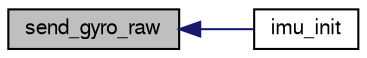 digraph "send_gyro_raw"
{
  edge [fontname="FreeSans",fontsize="10",labelfontname="FreeSans",labelfontsize="10"];
  node [fontname="FreeSans",fontsize="10",shape=record];
  rankdir="LR";
  Node1 [label="send_gyro_raw",height=0.2,width=0.4,color="black", fillcolor="grey75", style="filled", fontcolor="black"];
  Node1 -> Node2 [dir="back",color="midnightblue",fontsize="10",style="solid",fontname="FreeSans"];
  Node2 [label="imu_init",height=0.2,width=0.4,color="black", fillcolor="white", style="filled",URL="$imu_8h.html#a86a06fe7a9831292bd92867da2d12f80"];
}
